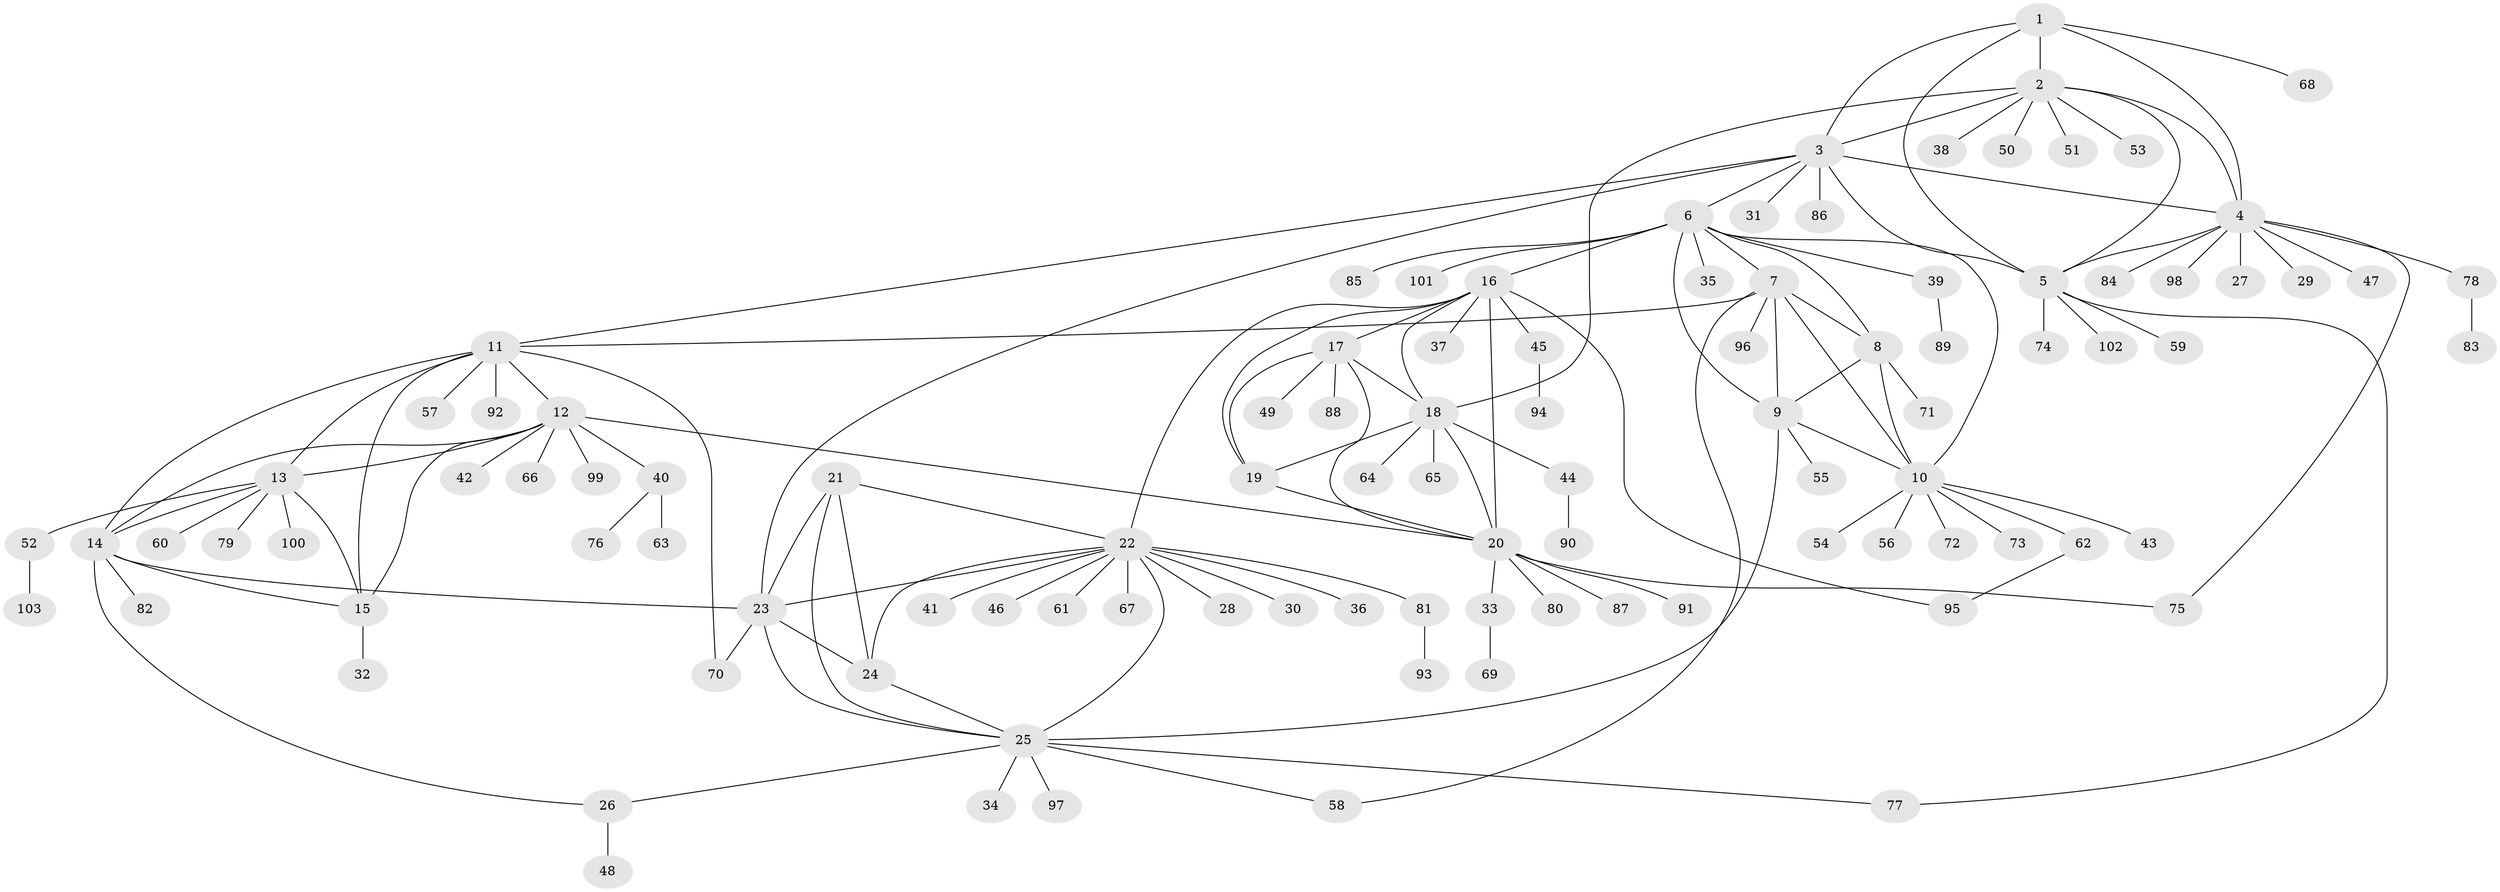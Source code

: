 // coarse degree distribution, {4: 0.12903225806451613, 3: 0.06451612903225806, 5: 0.1935483870967742, 7: 0.06451612903225806, 6: 0.0967741935483871, 2: 0.1935483870967742, 1: 0.25806451612903225}
// Generated by graph-tools (version 1.1) at 2025/52/03/04/25 22:52:07]
// undirected, 103 vertices, 144 edges
graph export_dot {
  node [color=gray90,style=filled];
  1;
  2;
  3;
  4;
  5;
  6;
  7;
  8;
  9;
  10;
  11;
  12;
  13;
  14;
  15;
  16;
  17;
  18;
  19;
  20;
  21;
  22;
  23;
  24;
  25;
  26;
  27;
  28;
  29;
  30;
  31;
  32;
  33;
  34;
  35;
  36;
  37;
  38;
  39;
  40;
  41;
  42;
  43;
  44;
  45;
  46;
  47;
  48;
  49;
  50;
  51;
  52;
  53;
  54;
  55;
  56;
  57;
  58;
  59;
  60;
  61;
  62;
  63;
  64;
  65;
  66;
  67;
  68;
  69;
  70;
  71;
  72;
  73;
  74;
  75;
  76;
  77;
  78;
  79;
  80;
  81;
  82;
  83;
  84;
  85;
  86;
  87;
  88;
  89;
  90;
  91;
  92;
  93;
  94;
  95;
  96;
  97;
  98;
  99;
  100;
  101;
  102;
  103;
  1 -- 2;
  1 -- 3;
  1 -- 4;
  1 -- 5;
  1 -- 68;
  2 -- 3;
  2 -- 4;
  2 -- 5;
  2 -- 18;
  2 -- 38;
  2 -- 50;
  2 -- 51;
  2 -- 53;
  3 -- 4;
  3 -- 5;
  3 -- 6;
  3 -- 11;
  3 -- 23;
  3 -- 31;
  3 -- 86;
  4 -- 5;
  4 -- 27;
  4 -- 29;
  4 -- 47;
  4 -- 75;
  4 -- 78;
  4 -- 84;
  4 -- 98;
  5 -- 59;
  5 -- 74;
  5 -- 77;
  5 -- 102;
  6 -- 7;
  6 -- 8;
  6 -- 9;
  6 -- 10;
  6 -- 16;
  6 -- 35;
  6 -- 39;
  6 -- 85;
  6 -- 101;
  7 -- 8;
  7 -- 9;
  7 -- 10;
  7 -- 11;
  7 -- 58;
  7 -- 96;
  8 -- 9;
  8 -- 10;
  8 -- 71;
  9 -- 10;
  9 -- 25;
  9 -- 55;
  10 -- 43;
  10 -- 54;
  10 -- 56;
  10 -- 62;
  10 -- 72;
  10 -- 73;
  11 -- 12;
  11 -- 13;
  11 -- 14;
  11 -- 15;
  11 -- 57;
  11 -- 70;
  11 -- 92;
  12 -- 13;
  12 -- 14;
  12 -- 15;
  12 -- 20;
  12 -- 40;
  12 -- 42;
  12 -- 66;
  12 -- 99;
  13 -- 14;
  13 -- 15;
  13 -- 52;
  13 -- 60;
  13 -- 79;
  13 -- 100;
  14 -- 15;
  14 -- 23;
  14 -- 26;
  14 -- 82;
  15 -- 32;
  16 -- 17;
  16 -- 18;
  16 -- 19;
  16 -- 20;
  16 -- 22;
  16 -- 37;
  16 -- 45;
  16 -- 95;
  17 -- 18;
  17 -- 19;
  17 -- 20;
  17 -- 49;
  17 -- 88;
  18 -- 19;
  18 -- 20;
  18 -- 44;
  18 -- 64;
  18 -- 65;
  19 -- 20;
  20 -- 33;
  20 -- 75;
  20 -- 80;
  20 -- 87;
  20 -- 91;
  21 -- 22;
  21 -- 23;
  21 -- 24;
  21 -- 25;
  22 -- 23;
  22 -- 24;
  22 -- 25;
  22 -- 28;
  22 -- 30;
  22 -- 36;
  22 -- 41;
  22 -- 46;
  22 -- 61;
  22 -- 67;
  22 -- 81;
  23 -- 24;
  23 -- 25;
  23 -- 70;
  24 -- 25;
  25 -- 26;
  25 -- 34;
  25 -- 58;
  25 -- 77;
  25 -- 97;
  26 -- 48;
  33 -- 69;
  39 -- 89;
  40 -- 63;
  40 -- 76;
  44 -- 90;
  45 -- 94;
  52 -- 103;
  62 -- 95;
  78 -- 83;
  81 -- 93;
}
